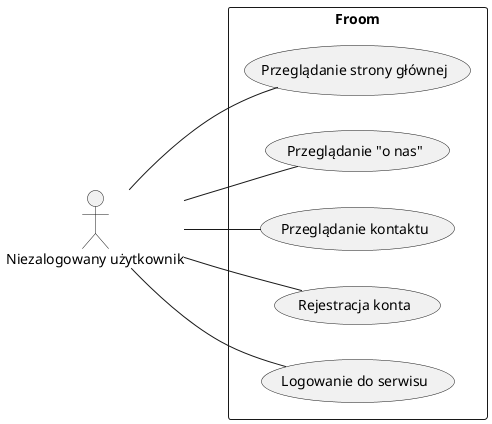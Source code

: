 @startuml
left to right direction

actor "Niezalogowany użytkownik" as User

rectangle "Froom" {
  User -- (Przeglądanie strony głównej)
  User -- (Przeglądanie "o nas")
  User -- (Przeglądanie kontaktu)
  User -- (Rejestracja konta)
  User -- (Logowanie do serwisu)
}

@enduml